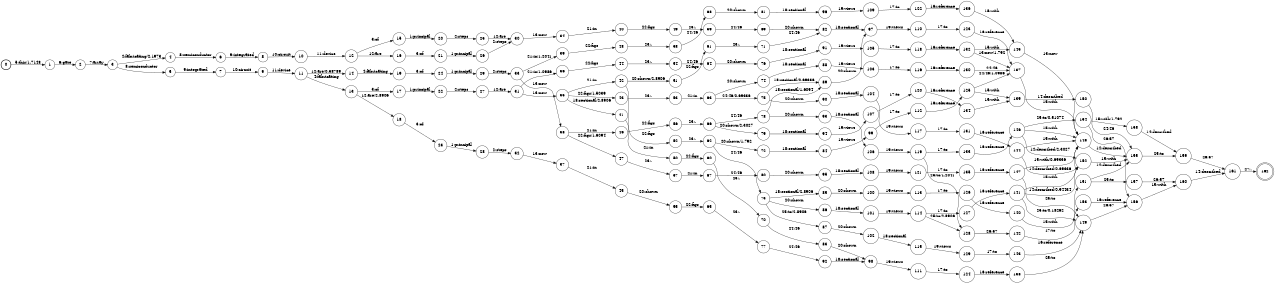 digraph FST {
rankdir = LR;
size = "8.5,11";
label = "";
center = 1;
orientation = Portrait;
ranksep = "0.4";
nodesep = "0.25";
0 [label = "0", shape = circle, style = bold, fontsize = 14]
	0 -> 1 [label = "5:this/1.7148", fontsize = 14];
1 [label = "1", shape = circle, style = solid, fontsize = 14]
	1 -> 2 [label = "6:gate", fontsize = 14];
2 [label = "2", shape = circle, style = solid, fontsize = 14]
	2 -> 3 [label = "7:array", fontsize = 14];
3 [label = "3", shape = circle, style = solid, fontsize = 14]
	3 -> 4 [label = "4:fabricating/2.1973", fontsize = 14];
	3 -> 5 [label = "8:semiconductor", fontsize = 14];
4 [label = "4", shape = circle, style = solid, fontsize = 14]
	4 -> 6 [label = "8:semiconductor", fontsize = 14];
5 [label = "5", shape = circle, style = solid, fontsize = 14]
	5 -> 7 [label = "9:integrated", fontsize = 14];
6 [label = "6", shape = circle, style = solid, fontsize = 14]
	6 -> 8 [label = "9:integrated", fontsize = 14];
7 [label = "7", shape = circle, style = solid, fontsize = 14]
	7 -> 9 [label = "10:circuit", fontsize = 14];
8 [label = "8", shape = circle, style = solid, fontsize = 14]
	8 -> 10 [label = "10:circuit", fontsize = 14];
9 [label = "9", shape = circle, style = solid, fontsize = 14]
	9 -> 11 [label = "11:device", fontsize = 14];
10 [label = "10", shape = circle, style = solid, fontsize = 14]
	10 -> 12 [label = "11:device", fontsize = 14];
11 [label = "11", shape = circle, style = solid, fontsize = 14]
	11 -> 13 [label = "4:fabricating", fontsize = 14];
	11 -> 14 [label = "12:are/0.58789", fontsize = 14];
12 [label = "12", shape = circle, style = solid, fontsize = 14]
	12 -> 15 [label = "3:of", fontsize = 14];
	12 -> 16 [label = "12:are", fontsize = 14];
13 [label = "13", shape = circle, style = solid, fontsize = 14]
	13 -> 17 [label = "3:of", fontsize = 14];
	13 -> 18 [label = "12:are/2.8906", fontsize = 14];
14 [label = "14", shape = circle, style = solid, fontsize = 14]
	14 -> 19 [label = "4:fabricating", fontsize = 14];
15 [label = "15", shape = circle, style = solid, fontsize = 14]
	15 -> 20 [label = "1:principal", fontsize = 14];
16 [label = "16", shape = circle, style = solid, fontsize = 14]
	16 -> 21 [label = "3:of", fontsize = 14];
17 [label = "17", shape = circle, style = solid, fontsize = 14]
	17 -> 22 [label = "1:principal", fontsize = 14];
18 [label = "18", shape = circle, style = solid, fontsize = 14]
	18 -> 23 [label = "3:of", fontsize = 14];
19 [label = "19", shape = circle, style = solid, fontsize = 14]
	19 -> 24 [label = "3:of", fontsize = 14];
20 [label = "20", shape = circle, style = solid, fontsize = 14]
	20 -> 25 [label = "2:steps", fontsize = 14];
21 [label = "21", shape = circle, style = solid, fontsize = 14]
	21 -> 26 [label = "1:principal", fontsize = 14];
22 [label = "22", shape = circle, style = solid, fontsize = 14]
	22 -> 27 [label = "2:steps", fontsize = 14];
23 [label = "23", shape = circle, style = solid, fontsize = 14]
	23 -> 28 [label = "1:principal", fontsize = 14];
24 [label = "24", shape = circle, style = solid, fontsize = 14]
	24 -> 29 [label = "1:principal", fontsize = 14];
25 [label = "25", shape = circle, style = solid, fontsize = 14]
	25 -> 30 [label = "12:are", fontsize = 14];
26 [label = "26", shape = circle, style = solid, fontsize = 14]
	26 -> 30 [label = "2:steps", fontsize = 14];
27 [label = "27", shape = circle, style = solid, fontsize = 14]
	27 -> 31 [label = "12:are", fontsize = 14];
28 [label = "28", shape = circle, style = solid, fontsize = 14]
	28 -> 32 [label = "2:steps", fontsize = 14];
29 [label = "29", shape = circle, style = solid, fontsize = 14]
	29 -> 33 [label = "2:steps", fontsize = 14];
30 [label = "30", shape = circle, style = solid, fontsize = 14]
	30 -> 34 [label = "13:now", fontsize = 14];
31 [label = "31", shape = circle, style = solid, fontsize = 14]
	31 -> 35 [label = "13:now", fontsize = 14];
	31 -> 36 [label = "21:in/1.0986", fontsize = 14];
32 [label = "32", shape = circle, style = solid, fontsize = 14]
	32 -> 37 [label = "13:now", fontsize = 14];
33 [label = "33", shape = circle, style = solid, fontsize = 14]
	33 -> 38 [label = "13:now", fontsize = 14];
	33 -> 39 [label = "21:in/1.2041", fontsize = 14];
34 [label = "34", shape = circle, style = solid, fontsize = 14]
	34 -> 40 [label = "21:in", fontsize = 14];
35 [label = "35", shape = circle, style = solid, fontsize = 14]
	35 -> 41 [label = "18:sectional/2.8906", fontsize = 14];
	35 -> 42 [label = "21:in", fontsize = 14];
	35 -> 43 [label = "22:figs/1.5039", fontsize = 14];
36 [label = "36", shape = circle, style = solid, fontsize = 14]
	36 -> 44 [label = "22:figs", fontsize = 14];
37 [label = "37", shape = circle, style = solid, fontsize = 14]
	37 -> 45 [label = "21:in", fontsize = 14];
38 [label = "38", shape = circle, style = solid, fontsize = 14]
	38 -> 46 [label = "21:in", fontsize = 14];
	38 -> 47 [label = "22:figs/1.6094", fontsize = 14];
39 [label = "39", shape = circle, style = solid, fontsize = 14]
	39 -> 48 [label = "22:figs", fontsize = 14];
40 [label = "40", shape = circle, style = solid, fontsize = 14]
	40 -> 49 [label = "22:figs", fontsize = 14];
41 [label = "41", shape = circle, style = solid, fontsize = 14]
	41 -> 50 [label = "21:in", fontsize = 14];
42 [label = "42", shape = circle, style = solid, fontsize = 14]
	42 -> 51 [label = "20:shown/2.8906", fontsize = 14];
	42 -> 52 [label = "22:figs", fontsize = 14];
43 [label = "43", shape = circle, style = solid, fontsize = 14]
	43 -> 53 [label = "23:.", fontsize = 14];
44 [label = "44", shape = circle, style = solid, fontsize = 14]
	44 -> 54 [label = "23:.", fontsize = 14];
45 [label = "45", shape = circle, style = solid, fontsize = 14]
	45 -> 55 [label = "20:shown", fontsize = 14];
46 [label = "46", shape = circle, style = solid, fontsize = 14]
	46 -> 56 [label = "22:figs", fontsize = 14];
47 [label = "47", shape = circle, style = solid, fontsize = 14]
	47 -> 57 [label = "23:.", fontsize = 14];
48 [label = "48", shape = circle, style = solid, fontsize = 14]
	48 -> 58 [label = "23:.", fontsize = 14];
49 [label = "49", shape = circle, style = solid, fontsize = 14]
	49 -> 59 [label = "23:.", fontsize = 14];
50 [label = "50", shape = circle, style = solid, fontsize = 14]
	50 -> 60 [label = "22:figs", fontsize = 14];
51 [label = "51", shape = circle, style = solid, fontsize = 14]
	51 -> 61 [label = "22:figs", fontsize = 14];
52 [label = "52", shape = circle, style = solid, fontsize = 14]
	52 -> 62 [label = "23:.", fontsize = 14];
53 [label = "53", shape = circle, style = solid, fontsize = 14]
	53 -> 63 [label = "21:in", fontsize = 14];
54 [label = "54", shape = circle, style = solid, fontsize = 14]
	54 -> 64 [label = "24:46", fontsize = 14];
55 [label = "55", shape = circle, style = solid, fontsize = 14]
	55 -> 65 [label = "22:figs", fontsize = 14];
56 [label = "56", shape = circle, style = solid, fontsize = 14]
	56 -> 66 [label = "23:.", fontsize = 14];
57 [label = "57", shape = circle, style = solid, fontsize = 14]
	57 -> 67 [label = "21:in", fontsize = 14];
58 [label = "58", shape = circle, style = solid, fontsize = 14]
	58 -> 68 [label = "24:46", fontsize = 14];
59 [label = "59", shape = circle, style = solid, fontsize = 14]
	59 -> 69 [label = "24:46", fontsize = 14];
60 [label = "60", shape = circle, style = solid, fontsize = 14]
	60 -> 70 [label = "23:.", fontsize = 14];
61 [label = "61", shape = circle, style = solid, fontsize = 14]
	61 -> 71 [label = "23:.", fontsize = 14];
62 [label = "62", shape = circle, style = solid, fontsize = 14]
	62 -> 72 [label = "20:shown/1.792", fontsize = 14];
	62 -> 73 [label = "24:46", fontsize = 14];
63 [label = "63", shape = circle, style = solid, fontsize = 14]
	63 -> 74 [label = "20:shown", fontsize = 14];
	63 -> 75 [label = "24:46/0.69336", fontsize = 14];
64 [label = "64", shape = circle, style = solid, fontsize = 14]
	64 -> 76 [label = "20:shown", fontsize = 14];
65 [label = "65", shape = circle, style = solid, fontsize = 14]
	65 -> 77 [label = "23:.", fontsize = 14];
66 [label = "66", shape = circle, style = solid, fontsize = 14]
	66 -> 79 [label = "20:shown/2.3027", fontsize = 14];
	66 -> 78 [label = "24:46", fontsize = 14];
67 [label = "67", shape = circle, style = solid, fontsize = 14]
	67 -> 80 [label = "24:46", fontsize = 14];
68 [label = "68", shape = circle, style = solid, fontsize = 14]
	68 -> 81 [label = "20:shown", fontsize = 14];
69 [label = "69", shape = circle, style = solid, fontsize = 14]
	69 -> 82 [label = "20:shown", fontsize = 14];
70 [label = "70", shape = circle, style = solid, fontsize = 14]
	70 -> 83 [label = "24:46", fontsize = 14];
71 [label = "71", shape = circle, style = solid, fontsize = 14]
	71 -> 82 [label = "24:46", fontsize = 14];
72 [label = "72", shape = circle, style = solid, fontsize = 14]
	72 -> 84 [label = "18:sectional", fontsize = 14];
73 [label = "73", shape = circle, style = solid, fontsize = 14]
	73 -> 87 [label = "25:to/2.8906", fontsize = 14];
	73 -> 85 [label = "18:sectional/2.8906", fontsize = 14];
	73 -> 86 [label = "20:shown", fontsize = 14];
74 [label = "74", shape = circle, style = solid, fontsize = 14]
	74 -> 88 [label = "18:sectional", fontsize = 14];
75 [label = "75", shape = circle, style = solid, fontsize = 14]
	75 -> 89 [label = "18:sectional/0.69336", fontsize = 14];
	75 -> 90 [label = "20:shown", fontsize = 14];
76 [label = "76", shape = circle, style = solid, fontsize = 14]
	76 -> 91 [label = "18:sectional", fontsize = 14];
77 [label = "77", shape = circle, style = solid, fontsize = 14]
	77 -> 92 [label = "24:46", fontsize = 14];
78 [label = "78", shape = circle, style = solid, fontsize = 14]
	78 -> 89 [label = "18:sectional/1.6094", fontsize = 14];
	78 -> 93 [label = "20:shown", fontsize = 14];
79 [label = "79", shape = circle, style = solid, fontsize = 14]
	79 -> 94 [label = "18:sectional", fontsize = 14];
80 [label = "80", shape = circle, style = solid, fontsize = 14]
	80 -> 95 [label = "20:shown", fontsize = 14];
81 [label = "81", shape = circle, style = solid, fontsize = 14]
	81 -> 96 [label = "18:sectional", fontsize = 14];
82 [label = "82", shape = circle, style = solid, fontsize = 14]
	82 -> 97 [label = "18:sectional", fontsize = 14];
83 [label = "83", shape = circle, style = solid, fontsize = 14]
	83 -> 98 [label = "20:shown", fontsize = 14];
84 [label = "84", shape = circle, style = solid, fontsize = 14]
	84 -> 99 [label = "19:views", fontsize = 14];
85 [label = "85", shape = circle, style = solid, fontsize = 14]
	85 -> 100 [label = "20:shown", fontsize = 14];
86 [label = "86", shape = circle, style = solid, fontsize = 14]
	86 -> 101 [label = "18:sectional", fontsize = 14];
87 [label = "87", shape = circle, style = solid, fontsize = 14]
	87 -> 102 [label = "20:shown", fontsize = 14];
88 [label = "88", shape = circle, style = solid, fontsize = 14]
	88 -> 103 [label = "19:views", fontsize = 14];
89 [label = "89", shape = circle, style = solid, fontsize = 14]
	89 -> 97 [label = "20:shown", fontsize = 14];
90 [label = "90", shape = circle, style = solid, fontsize = 14]
	90 -> 104 [label = "18:sectional", fontsize = 14];
91 [label = "91", shape = circle, style = solid, fontsize = 14]
	91 -> 105 [label = "19:views", fontsize = 14];
92 [label = "92", shape = circle, style = solid, fontsize = 14]
	92 -> 98 [label = "18:sectional", fontsize = 14];
93 [label = "93", shape = circle, style = solid, fontsize = 14]
	93 -> 106 [label = "18:sectional", fontsize = 14];
94 [label = "94", shape = circle, style = solid, fontsize = 14]
	94 -> 107 [label = "19:views", fontsize = 14];
95 [label = "95", shape = circle, style = solid, fontsize = 14]
	95 -> 108 [label = "18:sectional", fontsize = 14];
96 [label = "96", shape = circle, style = solid, fontsize = 14]
	96 -> 109 [label = "19:views", fontsize = 14];
97 [label = "97", shape = circle, style = solid, fontsize = 14]
	97 -> 110 [label = "19:views", fontsize = 14];
98 [label = "98", shape = circle, style = solid, fontsize = 14]
	98 -> 111 [label = "19:views", fontsize = 14];
99 [label = "99", shape = circle, style = solid, fontsize = 14]
	99 -> 112 [label = "17:to", fontsize = 14];
100 [label = "100", shape = circle, style = solid, fontsize = 14]
	100 -> 113 [label = "19:views", fontsize = 14];
101 [label = "101", shape = circle, style = solid, fontsize = 14]
	101 -> 114 [label = "19:views", fontsize = 14];
102 [label = "102", shape = circle, style = solid, fontsize = 14]
	102 -> 115 [label = "18:sectional", fontsize = 14];
103 [label = "103", shape = circle, style = solid, fontsize = 14]
	103 -> 116 [label = "17:to", fontsize = 14];
104 [label = "104", shape = circle, style = solid, fontsize = 14]
	104 -> 117 [label = "19:views", fontsize = 14];
105 [label = "105", shape = circle, style = solid, fontsize = 14]
	105 -> 118 [label = "17:to", fontsize = 14];
106 [label = "106", shape = circle, style = solid, fontsize = 14]
	106 -> 119 [label = "19:views", fontsize = 14];
107 [label = "107", shape = circle, style = solid, fontsize = 14]
	107 -> 120 [label = "17:to", fontsize = 14];
108 [label = "108", shape = circle, style = solid, fontsize = 14]
	108 -> 121 [label = "19:views", fontsize = 14];
109 [label = "109", shape = circle, style = solid, fontsize = 14]
	109 -> 122 [label = "17:to", fontsize = 14];
110 [label = "110", shape = circle, style = solid, fontsize = 14]
	110 -> 123 [label = "17:to", fontsize = 14];
111 [label = "111", shape = circle, style = solid, fontsize = 14]
	111 -> 124 [label = "17:to", fontsize = 14];
112 [label = "112", shape = circle, style = solid, fontsize = 14]
	112 -> 125 [label = "16:reference", fontsize = 14];
113 [label = "113", shape = circle, style = solid, fontsize = 14]
	113 -> 126 [label = "17:to", fontsize = 14];
114 [label = "114", shape = circle, style = solid, fontsize = 14]
	114 -> 127 [label = "17:to", fontsize = 14];
	114 -> 128 [label = "25:to/2.8906", fontsize = 14];
115 [label = "115", shape = circle, style = solid, fontsize = 14]
	115 -> 129 [label = "19:views", fontsize = 14];
116 [label = "116", shape = circle, style = solid, fontsize = 14]
	116 -> 130 [label = "16:reference", fontsize = 14];
117 [label = "117", shape = circle, style = solid, fontsize = 14]
	117 -> 131 [label = "17:to", fontsize = 14];
118 [label = "118", shape = circle, style = solid, fontsize = 14]
	118 -> 132 [label = "16:reference", fontsize = 14];
119 [label = "119", shape = circle, style = solid, fontsize = 14]
	119 -> 133 [label = "17:to", fontsize = 14];
	119 -> 128 [label = "25:to/1.2041", fontsize = 14];
120 [label = "120", shape = circle, style = solid, fontsize = 14]
	120 -> 134 [label = "16:reference", fontsize = 14];
121 [label = "121", shape = circle, style = solid, fontsize = 14]
	121 -> 135 [label = "17:to", fontsize = 14];
122 [label = "122", shape = circle, style = solid, fontsize = 14]
	122 -> 136 [label = "16:reference", fontsize = 14];
123 [label = "123", shape = circle, style = solid, fontsize = 14]
	123 -> 137 [label = "16:reference", fontsize = 14];
124 [label = "124", shape = circle, style = solid, fontsize = 14]
	124 -> 138 [label = "16:reference", fontsize = 14];
125 [label = "125", shape = circle, style = solid, fontsize = 14]
	125 -> 139 [label = "15:with", fontsize = 14];
	125 -> 137 [label = "24:46/1.0986", fontsize = 14];
126 [label = "126", shape = circle, style = solid, fontsize = 14]
	126 -> 140 [label = "16:reference", fontsize = 14];
127 [label = "127", shape = circle, style = solid, fontsize = 14]
	127 -> 141 [label = "16:reference", fontsize = 14];
128 [label = "128", shape = circle, style = solid, fontsize = 14]
	128 -> 142 [label = "26:57", fontsize = 14];
129 [label = "129", shape = circle, style = solid, fontsize = 14]
	129 -> 143 [label = "17:to", fontsize = 14];
130 [label = "130", shape = circle, style = solid, fontsize = 14]
	130 -> 137 [label = "24:46", fontsize = 14];
131 [label = "131", shape = circle, style = solid, fontsize = 14]
	131 -> 144 [label = "16:reference", fontsize = 14];
132 [label = "132", shape = circle, style = solid, fontsize = 14]
	132 -> 137 [label = "13:now/1.792", fontsize = 14];
	132 -> 145 [label = "15:with", fontsize = 14];
133 [label = "133", shape = circle, style = solid, fontsize = 14]
	133 -> 146 [label = "16:reference", fontsize = 14];
134 [label = "134", shape = circle, style = solid, fontsize = 14]
	134 -> 139 [label = "15:with", fontsize = 14];
135 [label = "135", shape = circle, style = solid, fontsize = 14]
	135 -> 147 [label = "16:reference", fontsize = 14];
136 [label = "136", shape = circle, style = solid, fontsize = 14]
	136 -> 145 [label = "15:with", fontsize = 14];
137 [label = "137", shape = circle, style = solid, fontsize = 14]
	137 -> 148 [label = "15:with", fontsize = 14];
138 [label = "138", shape = circle, style = solid, fontsize = 14]
	138 -> 149 [label = "25:to", fontsize = 14];
139 [label = "139", shape = circle, style = solid, fontsize = 14]
	139 -> 150 [label = "14:described", fontsize = 14];
140 [label = "140", shape = circle, style = solid, fontsize = 14]
	140 -> 151 [label = "15:with", fontsize = 14];
141 [label = "141", shape = circle, style = solid, fontsize = 14]
	141 -> 152 [label = "14:described/0.94434", fontsize = 14];
	141 -> 148 [label = "15:with", fontsize = 14];
	141 -> 149 [label = "25:to/0.18262", fontsize = 14];
142 [label = "142", shape = circle, style = solid, fontsize = 14]
	142 -> 153 [label = "17:to", fontsize = 14];
143 [label = "143", shape = circle, style = solid, fontsize = 14]
	143 -> 149 [label = "16:reference", fontsize = 14];
144 [label = "144", shape = circle, style = solid, fontsize = 14]
	144 -> 152 [label = "14:described/0.69336", fontsize = 14];
	144 -> 148 [label = "15:with", fontsize = 14];
145 [label = "145", shape = circle, style = solid, fontsize = 14]
	145 -> 148 [label = "13:now", fontsize = 14];
146 [label = "146", shape = circle, style = solid, fontsize = 14]
	146 -> 152 [label = "14:described/2.3027", fontsize = 14];
	146 -> 148 [label = "15:with", fontsize = 14];
	146 -> 154 [label = "25:to/0.51074", fontsize = 14];
147 [label = "147", shape = circle, style = solid, fontsize = 14]
	147 -> 148 [label = "15:with/0.69336", fontsize = 14];
	147 -> 149 [label = "25:to", fontsize = 14];
148 [label = "148", shape = circle, style = solid, fontsize = 14]
	148 -> 155 [label = "14:described", fontsize = 14];
149 [label = "149", shape = circle, style = solid, fontsize = 14]
	149 -> 156 [label = "26:57", fontsize = 14];
150 [label = "150", shape = circle, style = solid, fontsize = 14]
	150 -> 155 [label = "24:46", fontsize = 14];
151 [label = "151", shape = circle, style = solid, fontsize = 14]
	151 -> 155 [label = "14:described", fontsize = 14];
	151 -> 157 [label = "25:to", fontsize = 14];
152 [label = "152", shape = circle, style = solid, fontsize = 14]
	152 -> 155 [label = "15:with", fontsize = 14];
153 [label = "153", shape = circle, style = solid, fontsize = 14]
	153 -> 156 [label = "16:reference", fontsize = 14];
154 [label = "154", shape = circle, style = solid, fontsize = 14]
	154 -> 158 [label = "15:with/1.792", fontsize = 14];
	154 -> 156 [label = "26:57", fontsize = 14];
155 [label = "155", shape = circle, style = solid, fontsize = 14]
	155 -> 159 [label = "25:to", fontsize = 14];
156 [label = "156", shape = circle, style = solid, fontsize = 14]
	156 -> 160 [label = "15:with", fontsize = 14];
157 [label = "157", shape = circle, style = solid, fontsize = 14]
	157 -> 160 [label = "26:57", fontsize = 14];
158 [label = "158", shape = circle, style = solid, fontsize = 14]
	158 -> 159 [label = "14:described", fontsize = 14];
159 [label = "159", shape = circle, style = solid, fontsize = 14]
	159 -> 161 [label = "26:57", fontsize = 14];
160 [label = "160", shape = circle, style = solid, fontsize = 14]
	160 -> 161 [label = "14:described", fontsize = 14];
161 [label = "161", shape = circle, style = solid, fontsize = 14]
	161 -> 162 [label = "27:.", fontsize = 14];
162 [label = "162", shape = doublecircle, style = solid, fontsize = 14]
}
